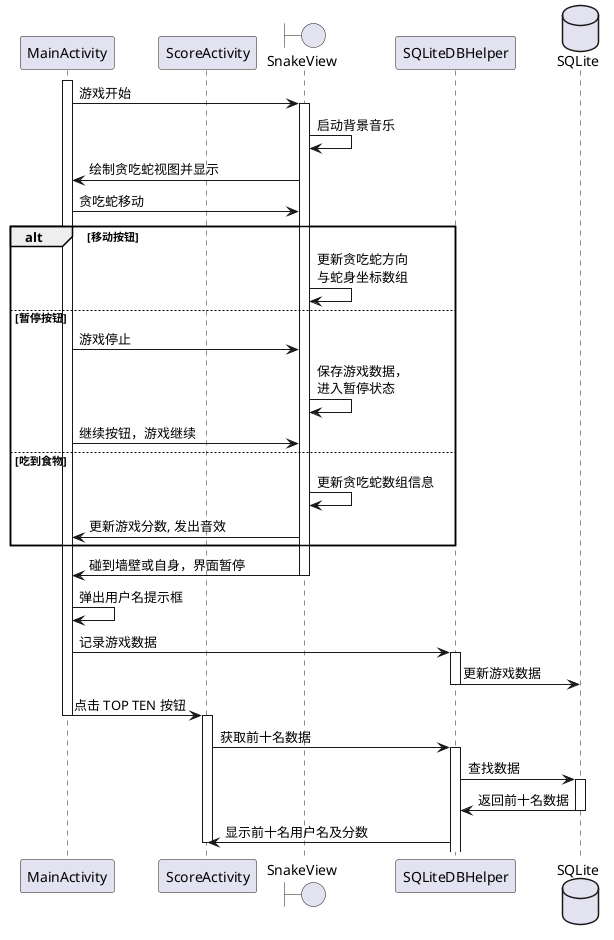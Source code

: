 @startuml detail
participant MainActivity as MainActivity
participant ScoreActivity as ScoreActivity
boundary SnakeView as SnakeView
participant SQLiteDBHelper as SQLiteDBHelper
database SQLite as SQLite
activate MainActivity
MainActivity -> SnakeView: 游戏开始
activate SnakeView
SnakeView -> SnakeView: 启动背景音乐
    SnakeView -> MainActivity: 绘制贪吃蛇视图并显示
    MainActivity -> SnakeView: 贪吃蛇移动
    alt 移动按钮
        SnakeView -> SnakeView: 更新贪吃蛇方向\n与蛇身坐标数组
    else 暂停按钮
        MainActivity -> SnakeView: 游戏停止
        SnakeView -> SnakeView: 保存游戏数据，\n进入暂停状态
        MainActivity -> SnakeView: 继续按钮，游戏继续
    else 吃到食物
        SnakeView -> SnakeView: 更新贪吃蛇数组信息
        SnakeView -> MainActivity: 更新游戏分数, 发出音效
    end
SnakeView -> MainActivity: 碰到墙壁或自身，界面暂停
deactivate SnakeView
MainActivity -> MainActivity: 弹出用户名提示框
MainActivity -> SQLiteDBHelper: 记录游戏数据
activate SQLiteDBHelper
SQLiteDBHelper -> SQLite: 更新游戏数据
deactivate SQLiteDBHelper
MainActivity -> ScoreActivity: 点击 TOP TEN 按钮
deactivate MainActivity
activate ScoreActivity
ScoreActivity -> SQLiteDBHelper: 获取前十名数据
activate SQLiteDBHelper
SQLiteDBHelper -> SQLite: 查找数据
activate SQLite
SQLite -> SQLiteDBHelper: 返回前十名数据
deactivate SQLite
SQLiteDBHelper -> ScoreActivity: 显示前十名用户名及分数
deactivate ScoreActivity
@enduml